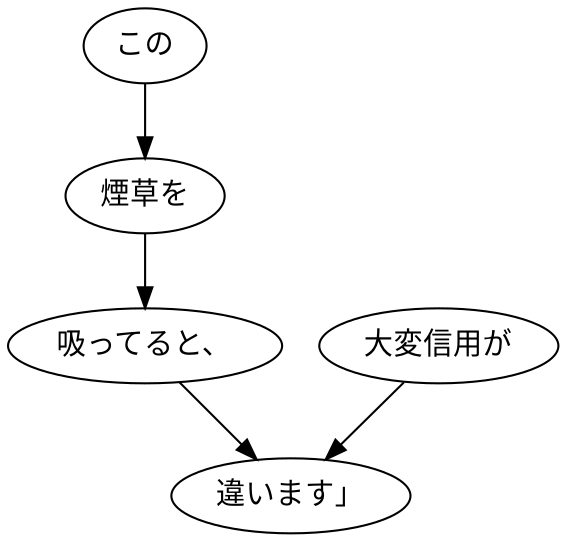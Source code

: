 digraph graph8964 {
	node0 [label="この"];
	node1 [label="煙草を"];
	node2 [label="吸ってると、"];
	node3 [label="大変信用が"];
	node4 [label="違います」"];
	node0 -> node1;
	node1 -> node2;
	node2 -> node4;
	node3 -> node4;
}
